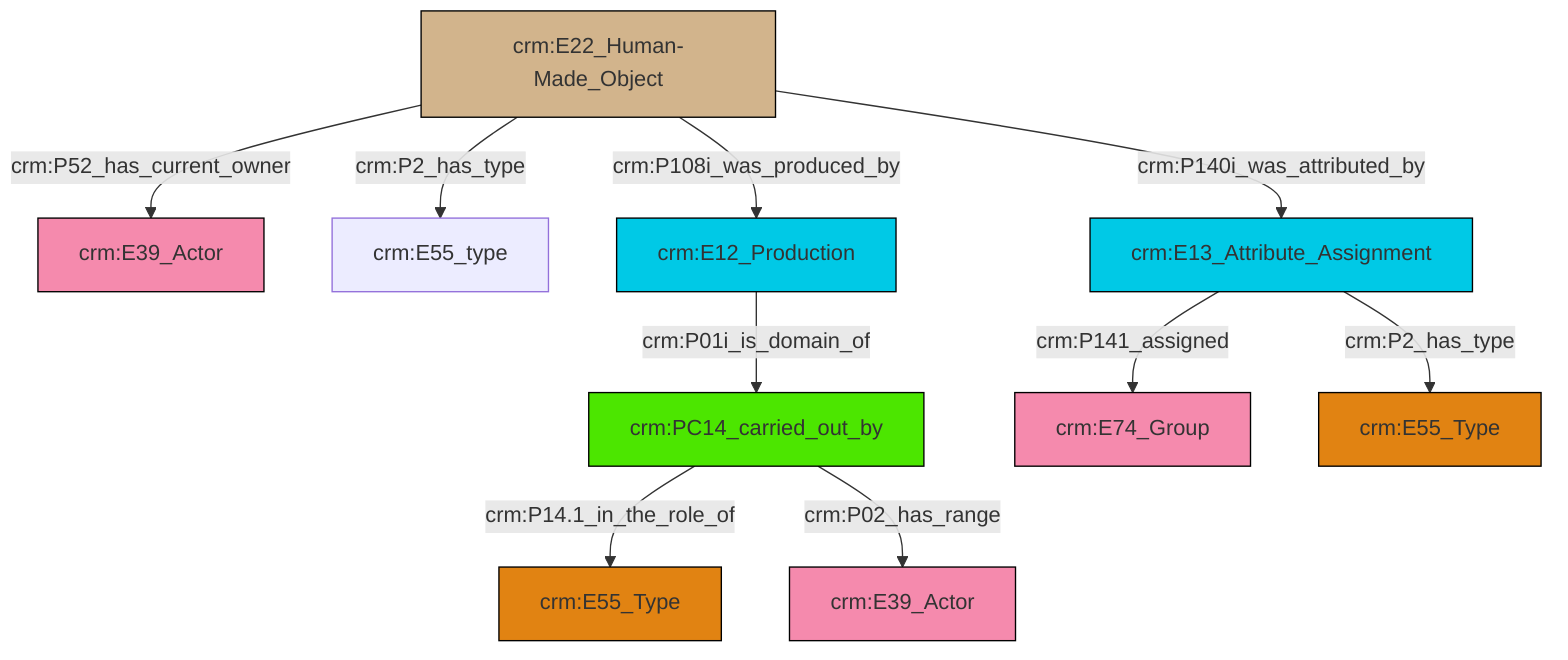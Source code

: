 graph TD
classDef Literal fill:#f2f2f2,stroke:#000000;
classDef CRM_Entity fill:#FFFFFF,stroke:#000000;
classDef Temporal_Entity fill:#00C9E6, stroke:#000000;
classDef Type fill:#E18312, stroke:#000000;
classDef Time-Span fill:#2C9C91, stroke:#000000;
classDef Appellation fill:#FFEB7F, stroke:#000000;
classDef Place fill:#008836, stroke:#000000;
classDef Persistent_Item fill:#B266B2, stroke:#000000;
classDef Conceptual_Object fill:#FFD700, stroke:#000000;
classDef Physical_Thing fill:#D2B48C, stroke:#000000;
classDef Actor fill:#f58aad, stroke:#000000;
classDef PC_Classes fill:#4ce600, stroke:#000000;
classDef Multi fill:#cccccc,stroke:#000000;

0["crm:E22_Human-Made_Object"]:::Physical_Thing -->|crm:P52_has_current_owner| 2["crm:E39_Actor"]:::Actor
6["crm:E12_Production"]:::Temporal_Entity -->|crm:P01i_is_domain_of| 7["crm:PC14_carried_out_by"]:::PC_Classes
11["crm:E13_Attribute_Assignment"]:::Temporal_Entity -->|crm:P141_assigned| 12["crm:E74_Group"]:::Actor
7["crm:PC14_carried_out_by"]:::PC_Classes -->|crm:P14.1_in_the_role_of| 8["crm:E55_Type"]:::Type
11["crm:E13_Attribute_Assignment"]:::Temporal_Entity -->|crm:P2_has_type| 4["crm:E55_Type"]:::Type
0["crm:E22_Human-Made_Object"]:::Physical_Thing -->|crm:P2_has_type| 13["crm:E55_type"]:::Default
7["crm:PC14_carried_out_by"]:::PC_Classes -->|crm:P02_has_range| 15["crm:E39_Actor"]:::Actor
0["crm:E22_Human-Made_Object"]:::Physical_Thing -->|crm:P108i_was_produced_by| 6["crm:E12_Production"]:::Temporal_Entity
0["crm:E22_Human-Made_Object"]:::Physical_Thing -->|crm:P140i_was_attributed_by| 11["crm:E13_Attribute_Assignment"]:::Temporal_Entity